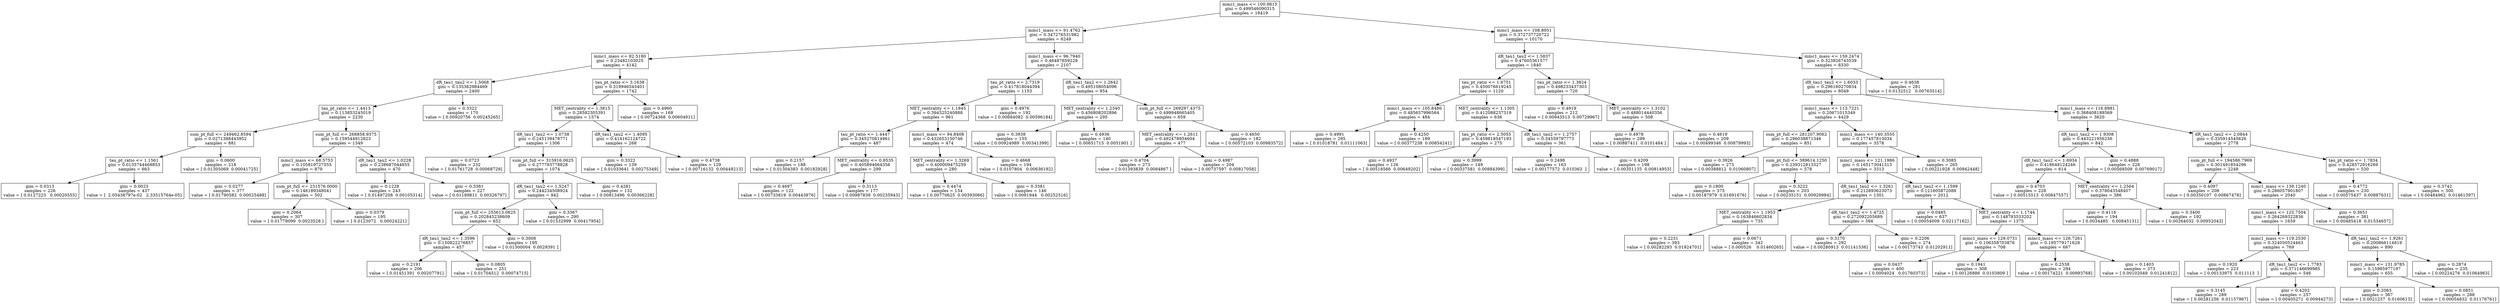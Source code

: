 digraph Tree {
0 [label="mmc1_mass <= 100.9815\ngini = 0.499546090315\nsamples = 16419", shape="box"] ;
1 [label="mmc1_mass <= 91.4762\ngini = 0.347276531982\nsamples = 6249", shape="box"] ;
0 -> 1 ;
2 [label="mmc1_mass <= 82.5180\ngini = 0.23482103025\nsamples = 4142", shape="box"] ;
1 -> 2 ;
3 [label="dR_tau1_tau2 <= 1.5068\ngini = 0.135362984469\nsamples = 2400", shape="box"] ;
2 -> 3 ;
4 [label="tau_pt_ratio <= 1.4413\ngini = 0.113853245019\nsamples = 2230", shape="box"] ;
3 -> 4 ;
5 [label="sum_pt_full <= 249462.8594\ngini = 0.0271388443952\nsamples = 881", shape="box"] ;
4 -> 5 ;
6 [label="tau_pt_ratio <= 1.1561\ngini = 0.0135744468853\nsamples = 663", shape="box"] ;
5 -> 6 ;
7 [label="gini = 0.0313\nsamples = 226\nvalue = [ 0.0127223   0.00020555]", shape="box"] ;
6 -> 7 ;
8 [label="gini = 0.0023\nsamples = 437\nvalue = [  2.05438797e-02   2.33515764e-05]", shape="box"] ;
6 -> 8 ;
9 [label="gini = 0.0600\nsamples = 218\nvalue = [ 0.01305069  0.00041725]", shape="box"] ;
5 -> 9 ;
10 [label="sum_pt_full <= 268858.9375\ngini = 0.159544912823\nsamples = 1349", shape="box"] ;
4 -> 10 ;
11 [label="mmc1_mass <= 68.5753\ngini = 0.105819727555\nsamples = 879", shape="box"] ;
10 -> 11 ;
12 [label="gini = 0.0277\nsamples = 377\nvalue = [ 0.01790582  0.00025488]", shape="box"] ;
11 -> 12 ;
13 [label="sum_pt_full <= 231576.0000\ngini = 0.146189348041\nsamples = 502", shape="box"] ;
11 -> 13 ;
14 [label="gini = 0.2064\nsamples = 307\nvalue = [ 0.01778099  0.0023528 ]", shape="box"] ;
13 -> 14 ;
15 [label="gini = 0.0379\nsamples = 195\nvalue = [ 0.0123072   0.00024221]", shape="box"] ;
13 -> 15 ;
16 [label="dR_tau1_tau2 <= 1.0228\ngini = 0.238687044855\nsamples = 470", shape="box"] ;
10 -> 16 ;
17 [label="gini = 0.1228\nsamples = 243\nvalue = [ 0.01497208  0.00105314]", shape="box"] ;
16 -> 17 ;
18 [label="gini = 0.3381\nsamples = 227\nvalue = [ 0.01189811  0.00326797]", shape="box"] ;
16 -> 18 ;
19 [label="gini = 0.3322\nsamples = 170\nvalue = [ 0.00920756  0.00245265]", shape="box"] ;
3 -> 19 ;
20 [label="tau_pt_ratio <= 3.1638\ngini = 0.319946543401\nsamples = 1742", shape="box"] ;
2 -> 20 ;
21 [label="MET_centrality <= 1.3815\ngini = 0.28582305391\nsamples = 1574", shape="box"] ;
20 -> 21 ;
22 [label="dR_tau1_tau2 <= 1.0738\ngini = 0.245139478771\nsamples = 1306", shape="box"] ;
21 -> 22 ;
23 [label="gini = 0.0723\nsamples = 232\nvalue = [ 0.01761728  0.00068729]", shape="box"] ;
22 -> 23 ;
24 [label="sum_pt_full <= 315916.0625\ngini = 0.277793778828\nsamples = 1074", shape="box"] ;
22 -> 24 ;
25 [label="dR_tau1_tau2 <= 1.5247\ngini = 0.244234508924\nsamples = 942", shape="box"] ;
24 -> 25 ;
26 [label="sum_pt_full <= 255613.0625\ngini = 0.202845238609\nsamples = 652", shape="box"] ;
25 -> 26 ;
27 [label="dR_tau1_tau2 <= 1.3596\ngini = 0.150822276857\nsamples = 457", shape="box"] ;
26 -> 27 ;
28 [label="gini = 0.2191\nsamples = 206\nvalue = [ 0.01451391  0.00207791]", shape="box"] ;
27 -> 28 ;
29 [label="gini = 0.0805\nsamples = 251\nvalue = [ 0.01704512  0.00074715]", shape="box"] ;
27 -> 29 ;
30 [label="gini = 0.3008\nsamples = 195\nvalue = [ 0.01300004  0.0029391 ]", shape="box"] ;
26 -> 30 ;
31 [label="gini = 0.3367\nsamples = 290\nvalue = [ 0.01532999  0.00417954]", shape="box"] ;
25 -> 31 ;
32 [label="gini = 0.4281\nsamples = 132\nvalue = [ 0.00813496  0.00366228]", shape="box"] ;
24 -> 32 ;
33 [label="dR_tau1_tau2 <= 1.4095\ngini = 0.414162124722\nsamples = 268", shape="box"] ;
21 -> 33 ;
34 [label="gini = 0.3322\nsamples = 139\nvalue = [ 0.01033641  0.00275349]", shape="box"] ;
33 -> 34 ;
35 [label="gini = 0.4738\nsamples = 129\nvalue = [ 0.00716132  0.00449213]", shape="box"] ;
33 -> 35 ;
36 [label="gini = 0.4960\nsamples = 168\nvalue = [ 0.00724368  0.00604911]", shape="box"] ;
20 -> 36 ;
37 [label="mmc1_mass <= 96.7940\ngini = 0.46487659228\nsamples = 2107", shape="box"] ;
1 -> 37 ;
38 [label="tau_pt_ratio <= 2.7319\ngini = 0.417818044394\nsamples = 1153", shape="box"] ;
37 -> 38 ;
39 [label="MET_centrality <= 1.1845\ngini = 0.394325240888\nsamples = 961", shape="box"] ;
38 -> 39 ;
40 [label="tau_pt_ratio <= 1.4447\ngini = 0.345270814961\nsamples = 487", shape="box"] ;
39 -> 40 ;
41 [label="gini = 0.2157\nsamples = 188\nvalue = [ 0.01304383  0.00182928]", shape="box"] ;
40 -> 41 ;
42 [label="MET_centrality <= 0.8535\ngini = 0.405894664356\nsamples = 299", shape="box"] ;
40 -> 42 ;
43 [label="gini = 0.4697\nsamples = 122\nvalue = [ 0.00733819  0.00443876]", shape="box"] ;
42 -> 43 ;
44 [label="gini = 0.3113\nsamples = 177\nvalue = [ 0.00987839  0.00235943]", shape="box"] ;
42 -> 44 ;
45 [label="mmc1_mass <= 94.8408\ngini = 0.432653150746\nsamples = 474", shape="box"] ;
39 -> 45 ;
46 [label="MET_centrality <= 1.3269\ngini = 0.400009475259\nsamples = 280", shape="box"] ;
45 -> 46 ;
47 [label="gini = 0.4474\nsamples = 134\nvalue = [ 0.00770625  0.00393066]", shape="box"] ;
46 -> 47 ;
48 [label="gini = 0.3381\nsamples = 146\nvalue = [ 0.0091944   0.00252516]", shape="box"] ;
46 -> 48 ;
49 [label="gini = 0.4668\nsamples = 194\nvalue = [ 0.0107804   0.00636192]", shape="box"] ;
45 -> 49 ;
50 [label="gini = 0.4976\nsamples = 192\nvalue = [ 0.00684082  0.00596184]", shape="box"] ;
38 -> 50 ;
51 [label="dR_tau1_tau2 <= 1.2642\ngini = 0.495108054096\nsamples = 954", shape="box"] ;
37 -> 51 ;
52 [label="MET_centrality <= 1.2340\ngini = 0.456808202896\nsamples = 295", shape="box"] ;
51 -> 52 ;
53 [label="gini = 0.3938\nsamples = 155\nvalue = [ 0.00924989  0.00341399]", shape="box"] ;
52 -> 53 ;
54 [label="gini = 0.4936\nsamples = 140\nvalue = [ 0.00651715  0.0051901 ]", shape="box"] ;
52 -> 54 ;
55 [label="sum_pt_full <= 269297.4375\ngini = 0.499948665405\nsamples = 659", shape="box"] ;
51 -> 55 ;
56 [label="MET_centrality <= 1.2611\ngini = 0.492478954604\nsamples = 477", shape="box"] ;
55 -> 56 ;
57 [label="gini = 0.4704\nsamples = 273\nvalue = [ 0.01393839  0.0084867 ]", shape="box"] ;
56 -> 57 ;
58 [label="gini = 0.4987\nsamples = 204\nvalue = [ 0.00737597  0.00817058]", shape="box"] ;
56 -> 58 ;
59 [label="gini = 0.4650\nsamples = 182\nvalue = [ 0.00572103  0.00983572]", shape="box"] ;
55 -> 59 ;
60 [label="mmc1_mass <= 108.8951\ngini = 0.372737720722\nsamples = 10170", shape="box"] ;
0 -> 60 ;
61 [label="dR_tau1_tau2 <= 1.5837\ngini = 0.47605361577\nsamples = 1840", shape="box"] ;
60 -> 61 ;
62 [label="tau_pt_ratio <= 1.6751\ngini = 0.450076619245\nsamples = 1120", shape="box"] ;
61 -> 62 ;
63 [label="mmc1_mass <= 105.8486\ngini = 0.485657996564\nsamples = 484", shape="box"] ;
62 -> 63 ;
64 [label="gini = 0.4991\nsamples = 295\nvalue = [ 0.01018781  0.01111063]", shape="box"] ;
63 -> 64 ;
65 [label="gini = 0.4250\nsamples = 189\nvalue = [ 0.00377238  0.00854241]", shape="box"] ;
63 -> 65 ;
66 [label="MET_centrality <= 1.1305\ngini = 0.412088237319\nsamples = 636", shape="box"] ;
62 -> 66 ;
67 [label="tau_pt_ratio <= 2.5055\ngini = 0.459818547193\nsamples = 275", shape="box"] ;
66 -> 67 ;
68 [label="gini = 0.4937\nsamples = 126\nvalue = [ 0.00518566  0.00649202]", shape="box"] ;
67 -> 68 ;
69 [label="gini = 0.3999\nsamples = 149\nvalue = [ 0.00337581  0.00884399]", shape="box"] ;
67 -> 69 ;
70 [label="dR_tau1_tau2 <= 1.2757\ngini = 0.34559797773\nsamples = 361", shape="box"] ;
66 -> 70 ;
71 [label="gini = 0.2498\nsamples = 163\nvalue = [ 0.00177572  0.010363  ]", shape="box"] ;
70 -> 71 ;
72 [label="gini = 0.4209\nsamples = 198\nvalue = [ 0.00351135  0.00814953]", shape="box"] ;
70 -> 72 ;
73 [label="tau_pt_ratio <= 1.3824\ngini = 0.498233437303\nsamples = 720", shape="box"] ;
61 -> 73 ;
74 [label="gini = 0.4919\nsamples = 212\nvalue = [ 0.00943513  0.00729967]", shape="box"] ;
73 -> 74 ;
75 [label="MET_centrality <= 1.3102\ngini = 0.488014440356\nsamples = 508", shape="box"] ;
73 -> 75 ;
76 [label="gini = 0.4978\nsamples = 299\nvalue = [ 0.00887411  0.0101484 ]", shape="box"] ;
75 -> 76 ;
77 [label="gini = 0.4619\nsamples = 209\nvalue = [ 0.00499346  0.00879993]", shape="box"] ;
75 -> 77 ;
78 [label="mmc1_mass <= 159.2474\ngini = 0.323926743539\nsamples = 8330", shape="box"] ;
60 -> 78 ;
79 [label="dR_tau1_tau2 <= 1.6033\ngini = 0.296160270834\nsamples = 8049", shape="box"] ;
78 -> 79 ;
80 [label="mmc1_mass <= 113.7221\ngini = 0.20671015349\nsamples = 4429", shape="box"] ;
79 -> 80 ;
81 [label="sum_pt_full <= 281207.9062\ngini = 0.296038871346\nsamples = 851", shape="box"] ;
80 -> 81 ;
82 [label="gini = 0.3926\nsamples = 273\nvalue = [ 0.00388812  0.01060807]", shape="box"] ;
81 -> 82 ;
83 [label="sum_pt_full <= 389614.1250\ngini = 0.239312813327\nsamples = 578", shape="box"] ;
81 -> 83 ;
84 [label="gini = 0.1800\nsamples = 375\nvalue = [ 0.00187979  0.01691676]", shape="box"] ;
83 -> 84 ;
85 [label="gini = 0.3222\nsamples = 203\nvalue = [ 0.00235151  0.00929984]", shape="box"] ;
83 -> 85 ;
86 [label="mmc1_mass <= 140.3555\ngini = 0.177457813034\nsamples = 3578", shape="box"] ;
80 -> 86 ;
87 [label="mmc1_mass <= 121.1986\ngini = 0.165173041313\nsamples = 3313", shape="box"] ;
86 -> 87 ;
88 [label="dR_tau1_tau2 <= 1.3261\ngini = 0.212893623073\nsamples = 1301", shape="box"] ;
87 -> 88 ;
89 [label="MET_centrality <= 1.1953\ngini = 0.163846602834\nsamples = 735", shape="box"] ;
88 -> 89 ;
90 [label="gini = 0.2231\nsamples = 393\nvalue = [ 0.00282293  0.01924701]", shape="box"] ;
89 -> 90 ;
91 [label="gini = 0.0671\nsamples = 342\nvalue = [ 0.000526    0.01460265]", shape="box"] ;
89 -> 91 ;
92 [label="dR_tau1_tau2 <= 1.4725\ngini = 0.272092205689\nsamples = 566", shape="box"] ;
88 -> 92 ;
93 [label="gini = 0.3170\nsamples = 292\nvalue = [ 0.00280913  0.01141536]", shape="box"] ;
92 -> 93 ;
94 [label="gini = 0.2206\nsamples = 274\nvalue = [ 0.00173743  0.01202911]", shape="box"] ;
92 -> 94 ;
95 [label="dR_tau1_tau2 <= 1.1599\ngini = 0.121605872088\nsamples = 2012", shape="box"] ;
87 -> 95 ;
96 [label="gini = 0.0485\nsamples = 637\nvalue = [ 0.00054009  0.02117162]", shape="box"] ;
95 -> 96 ;
97 [label="MET_centrality <= 1.1744\ngini = 0.148793533202\nsamples = 1375", shape="box"] ;
95 -> 97 ;
98 [label="mmc1_mass <= 129.0731\ngini = 0.106358703876\nsamples = 708", shape="box"] ;
97 -> 98 ;
99 [label="gini = 0.0437\nsamples = 400\nvalue = [ 0.0004024   0.01760373]", shape="box"] ;
98 -> 99 ;
100 [label="gini = 0.1941\nsamples = 308\nvalue = [ 0.00126886  0.0103809 ]", shape="box"] ;
98 -> 100 ;
101 [label="mmc1_mass <= 126.7261\ngini = 0.195779171628\nsamples = 667", shape="box"] ;
97 -> 101 ;
102 [label="gini = 0.2538\nsamples = 294\nvalue = [ 0.00174221  0.00993768]", shape="box"] ;
101 -> 102 ;
103 [label="gini = 0.1403\nsamples = 373\nvalue = [ 0.00102049  0.01241812]", shape="box"] ;
101 -> 103 ;
104 [label="gini = 0.3085\nsamples = 265\nvalue = [ 0.00221928  0.00942448]", shape="box"] ;
86 -> 104 ;
105 [label="mmc1_mass <= 116.8981\ngini = 0.368408188569\nsamples = 3620", shape="box"] ;
79 -> 105 ;
106 [label="dR_tau1_tau2 <= 1.9308\ngini = 0.443221956256\nsamples = 842", shape="box"] ;
105 -> 106 ;
107 [label="dR_tau1_tau2 <= 1.6934\ngini = 0.418648124246\nsamples = 614", shape="box"] ;
106 -> 107 ;
108 [label="gini = 0.4703\nsamples = 228\nvalue = [ 0.00515513  0.00847557]", shape="box"] ;
107 -> 108 ;
109 [label="MET_centrality <= 1.2564\ngini = 0.378043548407\nsamples = 386", shape="box"] ;
107 -> 109 ;
110 [label="gini = 0.4116\nsamples = 194\nvalue = [ 0.0034485   0.00845131]", shape="box"] ;
109 -> 110 ;
111 [label="gini = 0.3400\nsamples = 192\nvalue = [ 0.00264032  0.00952043]", shape="box"] ;
109 -> 111 ;
112 [label="gini = 0.4888\nsamples = 228\nvalue = [ 0.00568509  0.00769017]", shape="box"] ;
106 -> 112 ;
113 [label="dR_tau1_tau2 <= 2.0844\ngini = 0.335914545626\nsamples = 2778", shape="box"] ;
105 -> 113 ;
114 [label="sum_pt_full <= 194586.7969\ngini = 0.301491854296\nsamples = 2248", shape="box"] ;
113 -> 114 ;
115 [label="gini = 0.4097\nsamples = 208\nvalue = [ 0.00350107  0.00867478]", shape="box"] ;
114 -> 115 ;
116 [label="mmc1_mass <= 139.1240\ngini = 0.286057901807\nsamples = 2040", shape="box"] ;
114 -> 116 ;
117 [label="mmc1_mass <= 125.7504\ngini = 0.264269322836\nsamples = 1659", shape="box"] ;
116 -> 117 ;
118 [label="mmc1_mass <= 119.2530\ngini = 0.324050524463\nsamples = 769", shape="box"] ;
117 -> 118 ;
119 [label="gini = 0.1920\nsamples = 223\nvalue = [ 0.00133975  0.011113  ]", shape="box"] ;
118 -> 119 ;
120 [label="dR_tau1_tau2 <= 1.7783\ngini = 0.371146699985\nsamples = 546", shape="box"] ;
118 -> 120 ;
121 [label="gini = 0.3145\nsamples = 289\nvalue = [ 0.00281256  0.01157967]", shape="box"] ;
120 -> 121 ;
122 [label="gini = 0.4202\nsamples = 257\nvalue = [ 0.00405271  0.00944273]", shape="box"] ;
120 -> 122 ;
123 [label="dR_tau1_tau2 <= 1.9261\ngini = 0.200866114819\nsamples = 890", shape="box"] ;
117 -> 123 ;
124 [label="mmc1_mass <= 131.9785\ngini = 0.15985977197\nsamples = 655", shape="box"] ;
123 -> 124 ;
125 [label="gini = 0.2063\nsamples = 367\nvalue = [ 0.0021237  0.0160613]", shape="box"] ;
124 -> 125 ;
126 [label="gini = 0.0851\nsamples = 288\nvalue = [ 0.00054832  0.01176761]", shape="box"] ;
124 -> 126 ;
127 [label="gini = 0.2874\nsamples = 235\nvalue = [ 0.00224276  0.01064963]", shape="box"] ;
123 -> 127 ;
128 [label="gini = 0.3651\nsamples = 381\nvalue = [ 0.00485418  0.01534657]", shape="box"] ;
116 -> 128 ;
129 [label="tau_pt_ratio <= 1.7834\ngini = 0.428572916269\nsamples = 530", shape="box"] ;
113 -> 129 ;
130 [label="gini = 0.4772\nsamples = 230\nvalue = [ 0.00575437  0.00887631]", shape="box"] ;
129 -> 130 ;
131 [label="gini = 0.3742\nsamples = 300\nvalue = [ 0.00484962  0.01461397]", shape="box"] ;
129 -> 131 ;
132 [label="gini = 0.4638\nsamples = 281\nvalue = [ 0.0132512   0.00763514]", shape="box"] ;
78 -> 132 ;
}